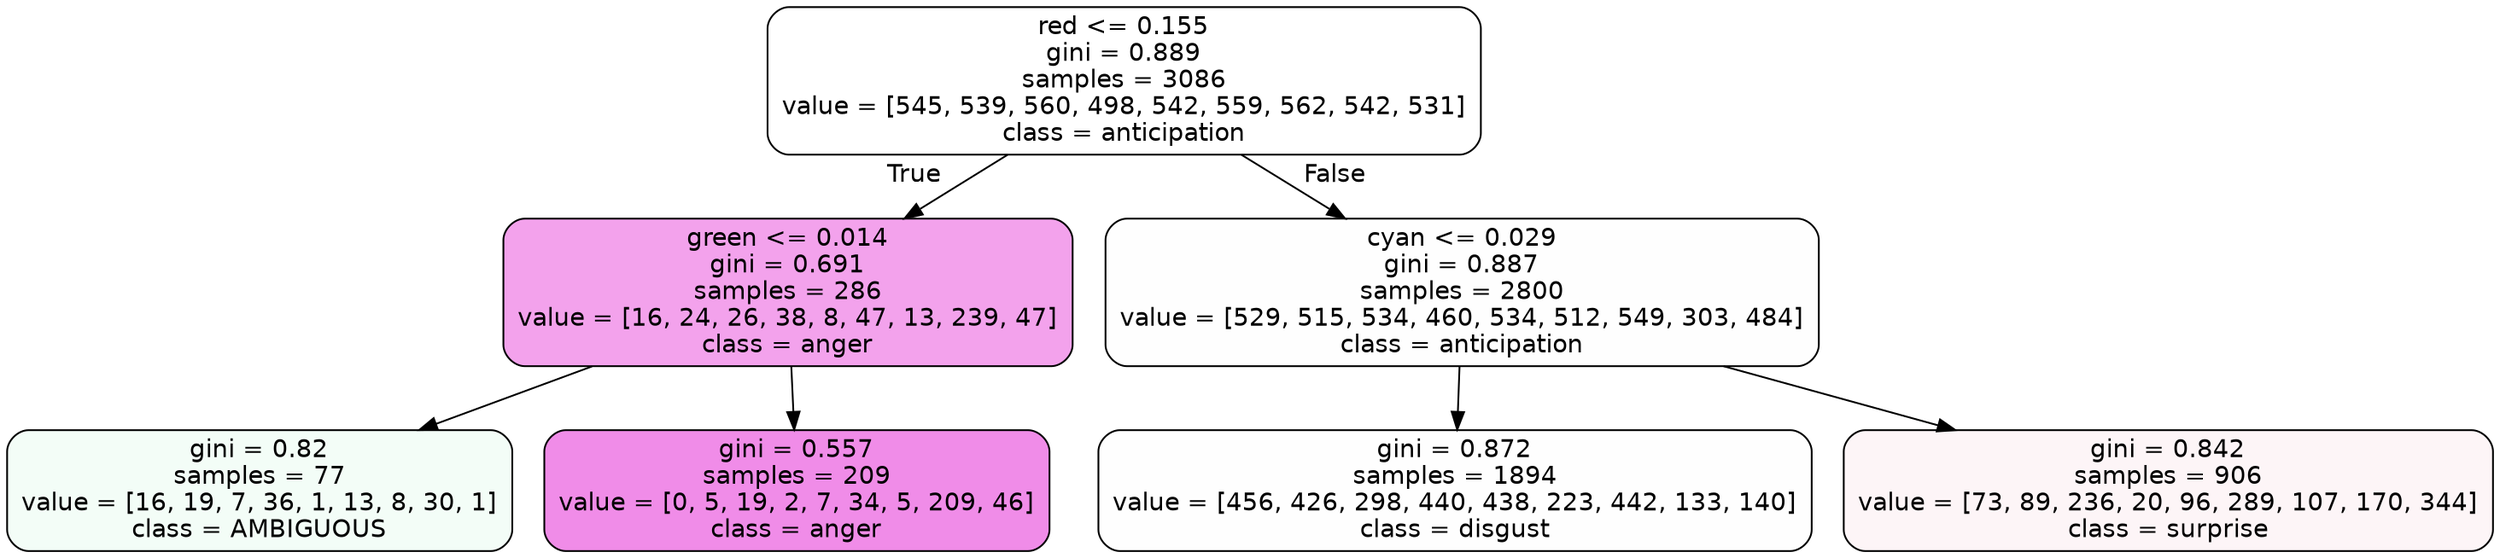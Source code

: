 digraph Tree {
node [shape=box, style="filled, rounded", color="black", fontname=helvetica] ;
edge [fontname=helvetica] ;
0 [label="red <= 0.155\ngini = 0.889\nsamples = 3086\nvalue = [545, 539, 560, 498, 542, 559, 562, 542, 531]\nclass = anticipation", fillcolor="#8139e500"] ;
1 [label="green <= 0.014\ngini = 0.691\nsamples = 286\nvalue = [16, 24, 26, 38, 8, 47, 13, 239, 47]\nclass = anger", fillcolor="#e539d777"] ;
0 -> 1 [labeldistance=2.5, labelangle=45, headlabel="True"] ;
2 [label="gini = 0.82\nsamples = 77\nvalue = [16, 19, 7, 36, 1, 13, 8, 30, 1]\nclass = AMBIGUOUS", fillcolor="#39e5810f"] ;
1 -> 2 ;
3 [label="gini = 0.557\nsamples = 209\nvalue = [0, 5, 19, 2, 7, 34, 5, 209, 46]\nclass = anger", fillcolor="#e539d794"] ;
1 -> 3 ;
4 [label="cyan <= 0.029\ngini = 0.887\nsamples = 2800\nvalue = [529, 515, 534, 460, 534, 512, 549, 303, 484]\nclass = anticipation", fillcolor="#8139e501"] ;
0 -> 4 [labeldistance=2.5, labelangle=-45, headlabel="False"] ;
5 [label="gini = 0.872\nsamples = 1894\nvalue = [456, 426, 298, 440, 438, 223, 442, 133, 140]\nclass = disgust", fillcolor="#e5813901"] ;
4 -> 5 ;
6 [label="gini = 0.842\nsamples = 906\nvalue = [73, 89, 236, 20, 96, 289, 107, 170, 344]\nclass = surprise", fillcolor="#e539640c"] ;
4 -> 6 ;
}